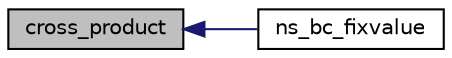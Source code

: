 digraph "cross_product"
{
 // INTERACTIVE_SVG=YES
  bgcolor="transparent";
  edge [fontname="Helvetica",fontsize="10",labelfontname="Helvetica",labelfontsize="10"];
  node [fontname="Helvetica",fontsize="10",shape=record];
  rankdir="LR";
  Node52 [label="cross_product",height=0.2,width=0.4,color="black", fillcolor="grey75", style="filled", fontcolor="black"];
  Node52 -> Node53 [dir="back",color="midnightblue",fontsize="10",style="solid",fontname="Helvetica"];
  Node53 [label="ns_bc_fixvalue",height=0.2,width=0.4,color="black",URL="$namespacenavierstokesrhsweno.html#a6a6c17f009939c4d47bb3c856785e8c1"];
}
